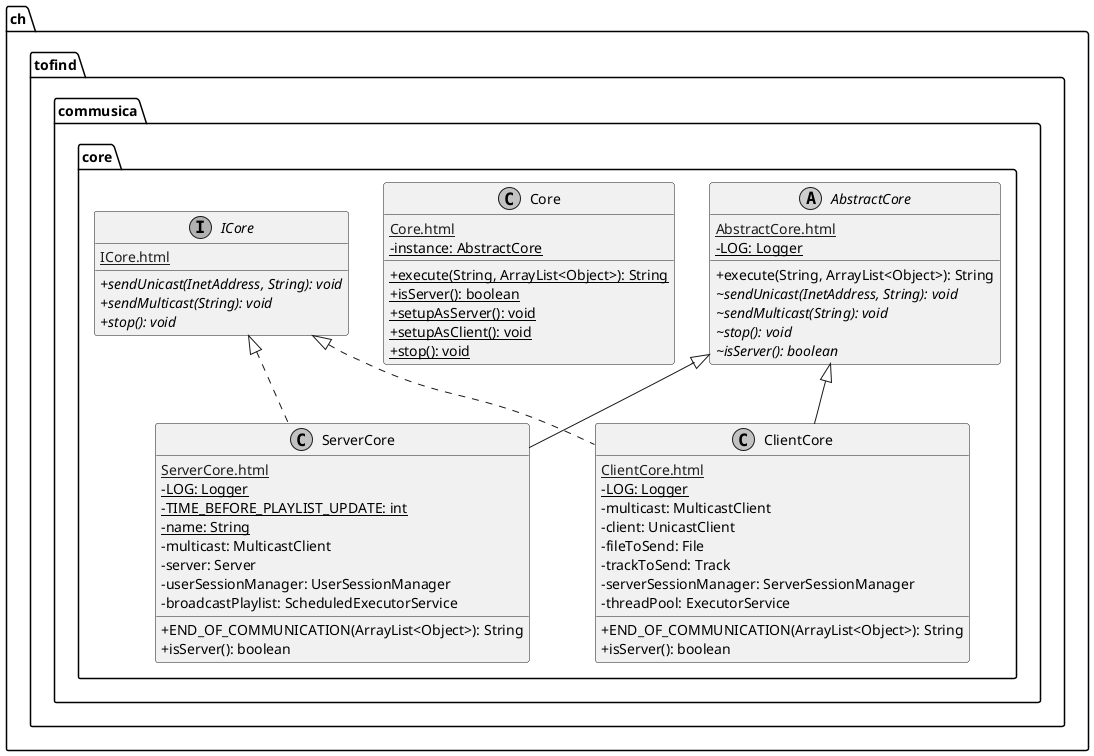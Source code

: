 @startuml

    skinparam monochrome true
    skinparam classAttributeIconSize 0

    namespace ch.tofind.commusica.core {

        abstract class AbstractCore {
            [[AbstractCore.html]]
            {static} -LOG: Logger
            +execute(String, ArrayList<Object>): String
            {abstract} ~sendUnicast(InetAddress, String): void
            {abstract} ~sendMulticast(String): void
            {abstract} ~stop(): void
            {abstract} ~isServer(): boolean
        }

        class ServerCore {
            [[ServerCore.html]]
            {static} -LOG: Logger
            {static} -TIME_BEFORE_PLAYLIST_UPDATE: int
            {static} -name: String
            -multicast: MulticastClient
            -server: Server
            -userSessionManager: UserSessionManager
            -broadcastPlaylist: ScheduledExecutorService
            +END_OF_COMMUNICATION(ArrayList<Object>): String
            +isServer(): boolean
        }

        class ClientCore {
            [[ClientCore.html]]
            {static} -LOG: Logger
            -multicast: MulticastClient
            -client: UnicastClient
            -fileToSend: File
            -trackToSend: Track
            -serverSessionManager: ServerSessionManager
            -threadPool: ExecutorService
            +END_OF_COMMUNICATION(ArrayList<Object>): String
            +isServer(): boolean
        }

        class Core {
            [[Core.html]]
            {static} -instance: AbstractCore
            {static} +execute(String, ArrayList<Object>): String
            {static} +isServer(): boolean
            {static} +setupAsServer(): void
            {static} +setupAsClient(): void
            {static} +stop(): void
        }

        interface ICore {
            [[ICore.html]]
            {abstract} +sendUnicast(InetAddress, String): void
            {abstract} +sendMulticast(String): void
            {abstract} +stop(): void
        }

        AbstractCore <|-- ServerCore

        ICore <|.. ServerCore

        AbstractCore <|-- ClientCore

        ICore <|.. ClientCore

    }

@enduml
